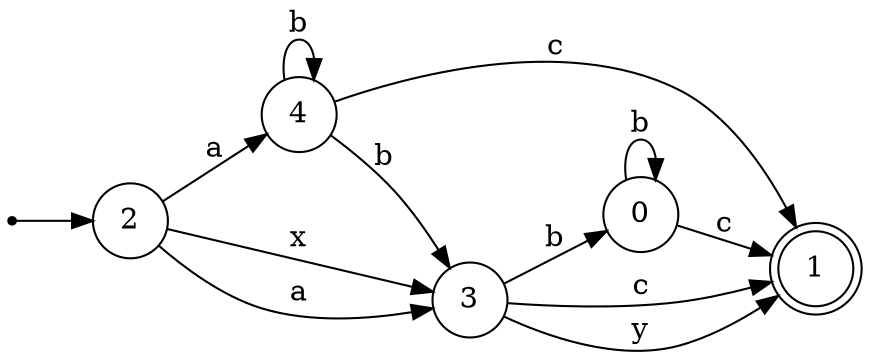 digraph {
	rankdir = LR;
	size = "30,20";
	node [shape = point]; "dummy0"
	node [shape = circle]; "2"
	"dummy0" -> "2";
	node [shape = circle]; "0";
	node [shape = circle]; "4";
	node [shape = doublecircle]; "1";
	node [shape = circle]; "3";
	"0" -> "0" [label = "b"];
	"0" -> "1" [label = "c"];
	"4" -> "1" [label = "c"];
	"4" -> "4" [label = "b"];
	"4" -> "3" [label = "b"];
	"3" -> "1" [label = "c"];
	"3" -> "1" [label = "y"];
	"3" -> "0" [label = "b"];
	"2" -> "3" [label = "x"];
	"2" -> "3" [label = "a"];
	"2" -> "4" [label = "a"];
}